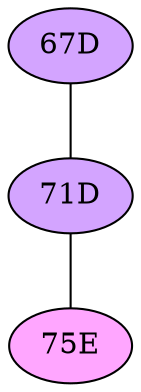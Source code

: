 // The Round Table
graph {
	"67D" [fillcolor="#D3A4FF" style=radial]
	"71D" [fillcolor="#D3A4FF" style=radial]
	"67D" -- "71D" [penwidth=1]
	"71D" [fillcolor="#D3A4FF" style=radial]
	"75E" [fillcolor="#FFA6FF" style=radial]
	"71D" -- "75E" [penwidth=1]
}
